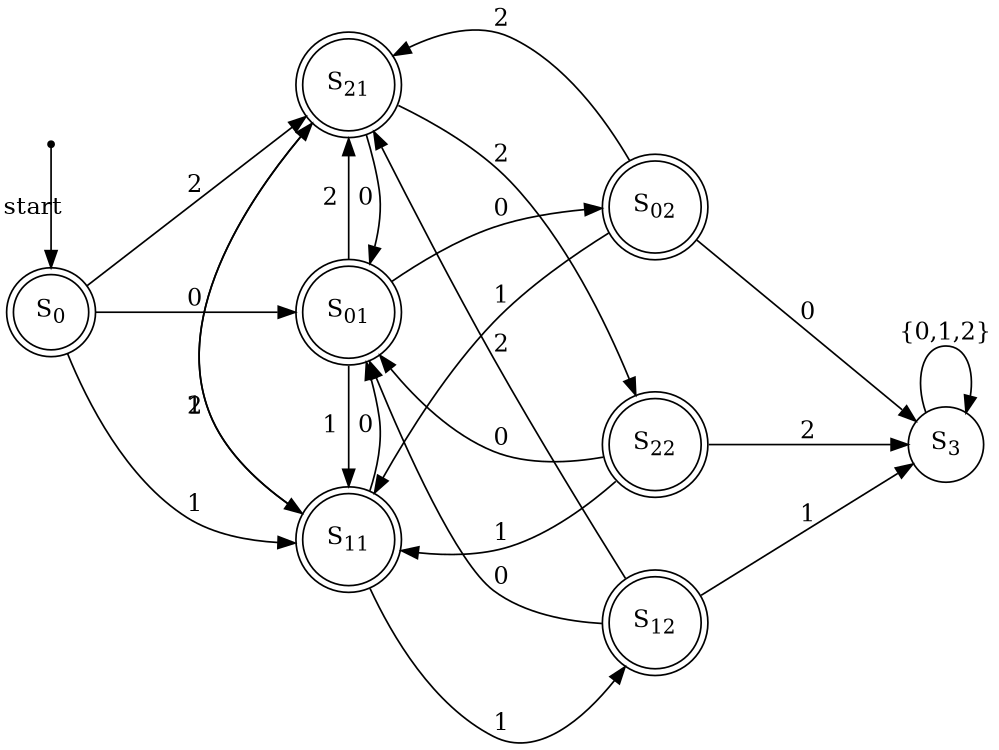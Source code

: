 digraph A {
  graph [nodesep="0.5", ranksep="1.5"];

  rankdir = LR;
  size    = "8,5";

  node[shape = point];        start;
  node[shape = doublecircle]; S0  [label = <S<SUB>0</SUB>>];
  node[shape = doublecircle]; S01 [label = <S<SUB>01</SUB>>];
  node[shape = doublecircle]; S02 [label = <S<SUB>02</SUB>>];
  node[shape = doublecircle]; S11 [label = <S<SUB>11</SUB>>];
  node[shape = doublecircle]; S12 [label = <S<SUB>12</SUB>>];
  node[shape = doublecircle]; S21 [label = <S<SUB>21</SUB>>];
  node[shape = doublecircle]; S22 [label = <S<SUB>22</SUB>>];
  node[shape = circle];       S3  [label = <S<SUB>3</SUB>>];

  { rank = same start S0 };
  { rank = same S01 S11 S21 };
  { rank = same S02 S12 S22 };

  start -> S0  [label = "start"];

  S0    -> S01 [label = "0"];
  S0    -> S11 [label = "1"];
  S0    -> S21 [label = "2"];

  S01   -> S02 [label = "0"];
  S01   -> S11 [label = "1"];
  S01   -> S21 [label = "2"];

  S11   -> S01 [label = "0"];
  S11   -> S12 [label = "1"];
  S11   -> S21 [label = "2"; minlen=0.25];

  S21   -> S01 [label = "0"];
  S21   -> S11 [label = "1"; minlen=0.25];
  S21   -> S22 [label = "2"];

  S02   -> S3  [label = "0"];
  S02   -> S11 [label = "1"];
  S02   -> S21 [label = "2"];

  S12   -> S01 [label = "0"];
  S12   -> S3  [label = "1"];
  S12   -> S21 [label = "2"];

  S22   -> S01 [label = "0"];
  S22   -> S11 [label = "1"];
  S22   -> S3  [label = "2"];

  S3    -> S3  [label = "{0,1,2}"];
}
